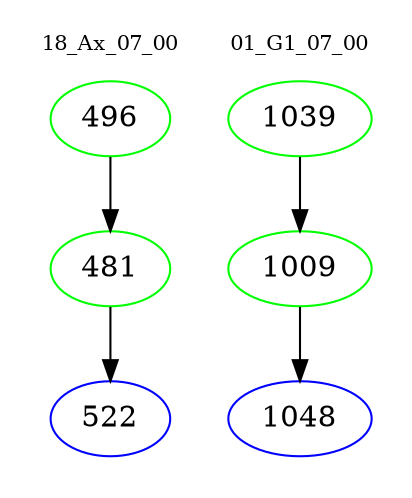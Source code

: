 digraph{
subgraph cluster_0 {
color = white
label = "18_Ax_07_00";
fontsize=10;
T0_496 [label="496", color="green"]
T0_496 -> T0_481 [color="black"]
T0_481 [label="481", color="green"]
T0_481 -> T0_522 [color="black"]
T0_522 [label="522", color="blue"]
}
subgraph cluster_1 {
color = white
label = "01_G1_07_00";
fontsize=10;
T1_1039 [label="1039", color="green"]
T1_1039 -> T1_1009 [color="black"]
T1_1009 [label="1009", color="green"]
T1_1009 -> T1_1048 [color="black"]
T1_1048 [label="1048", color="blue"]
}
}

